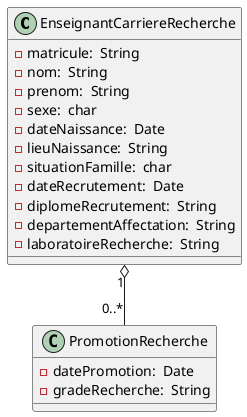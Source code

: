 @startuml Application2

class EnseignantCarriereRecherche {
    - matricule:  String
    - nom:  String
    - prenom:  String
    - sexe:  char
    - dateNaissance:  Date
    - lieuNaissance:  String
    - situationFamille:  char
    - dateRecrutement:  Date
    - diplomeRecrutement:  String
    - departementAffectation:  String
    - laboratoireRecherche:  String
    
    
}

class PromotionRecherche {
    - datePromotion:  Date
    - gradeRecherche:  String
    
}

EnseignantCarriereRecherche "1" o-- "0..*" PromotionRecherche 


@enduml